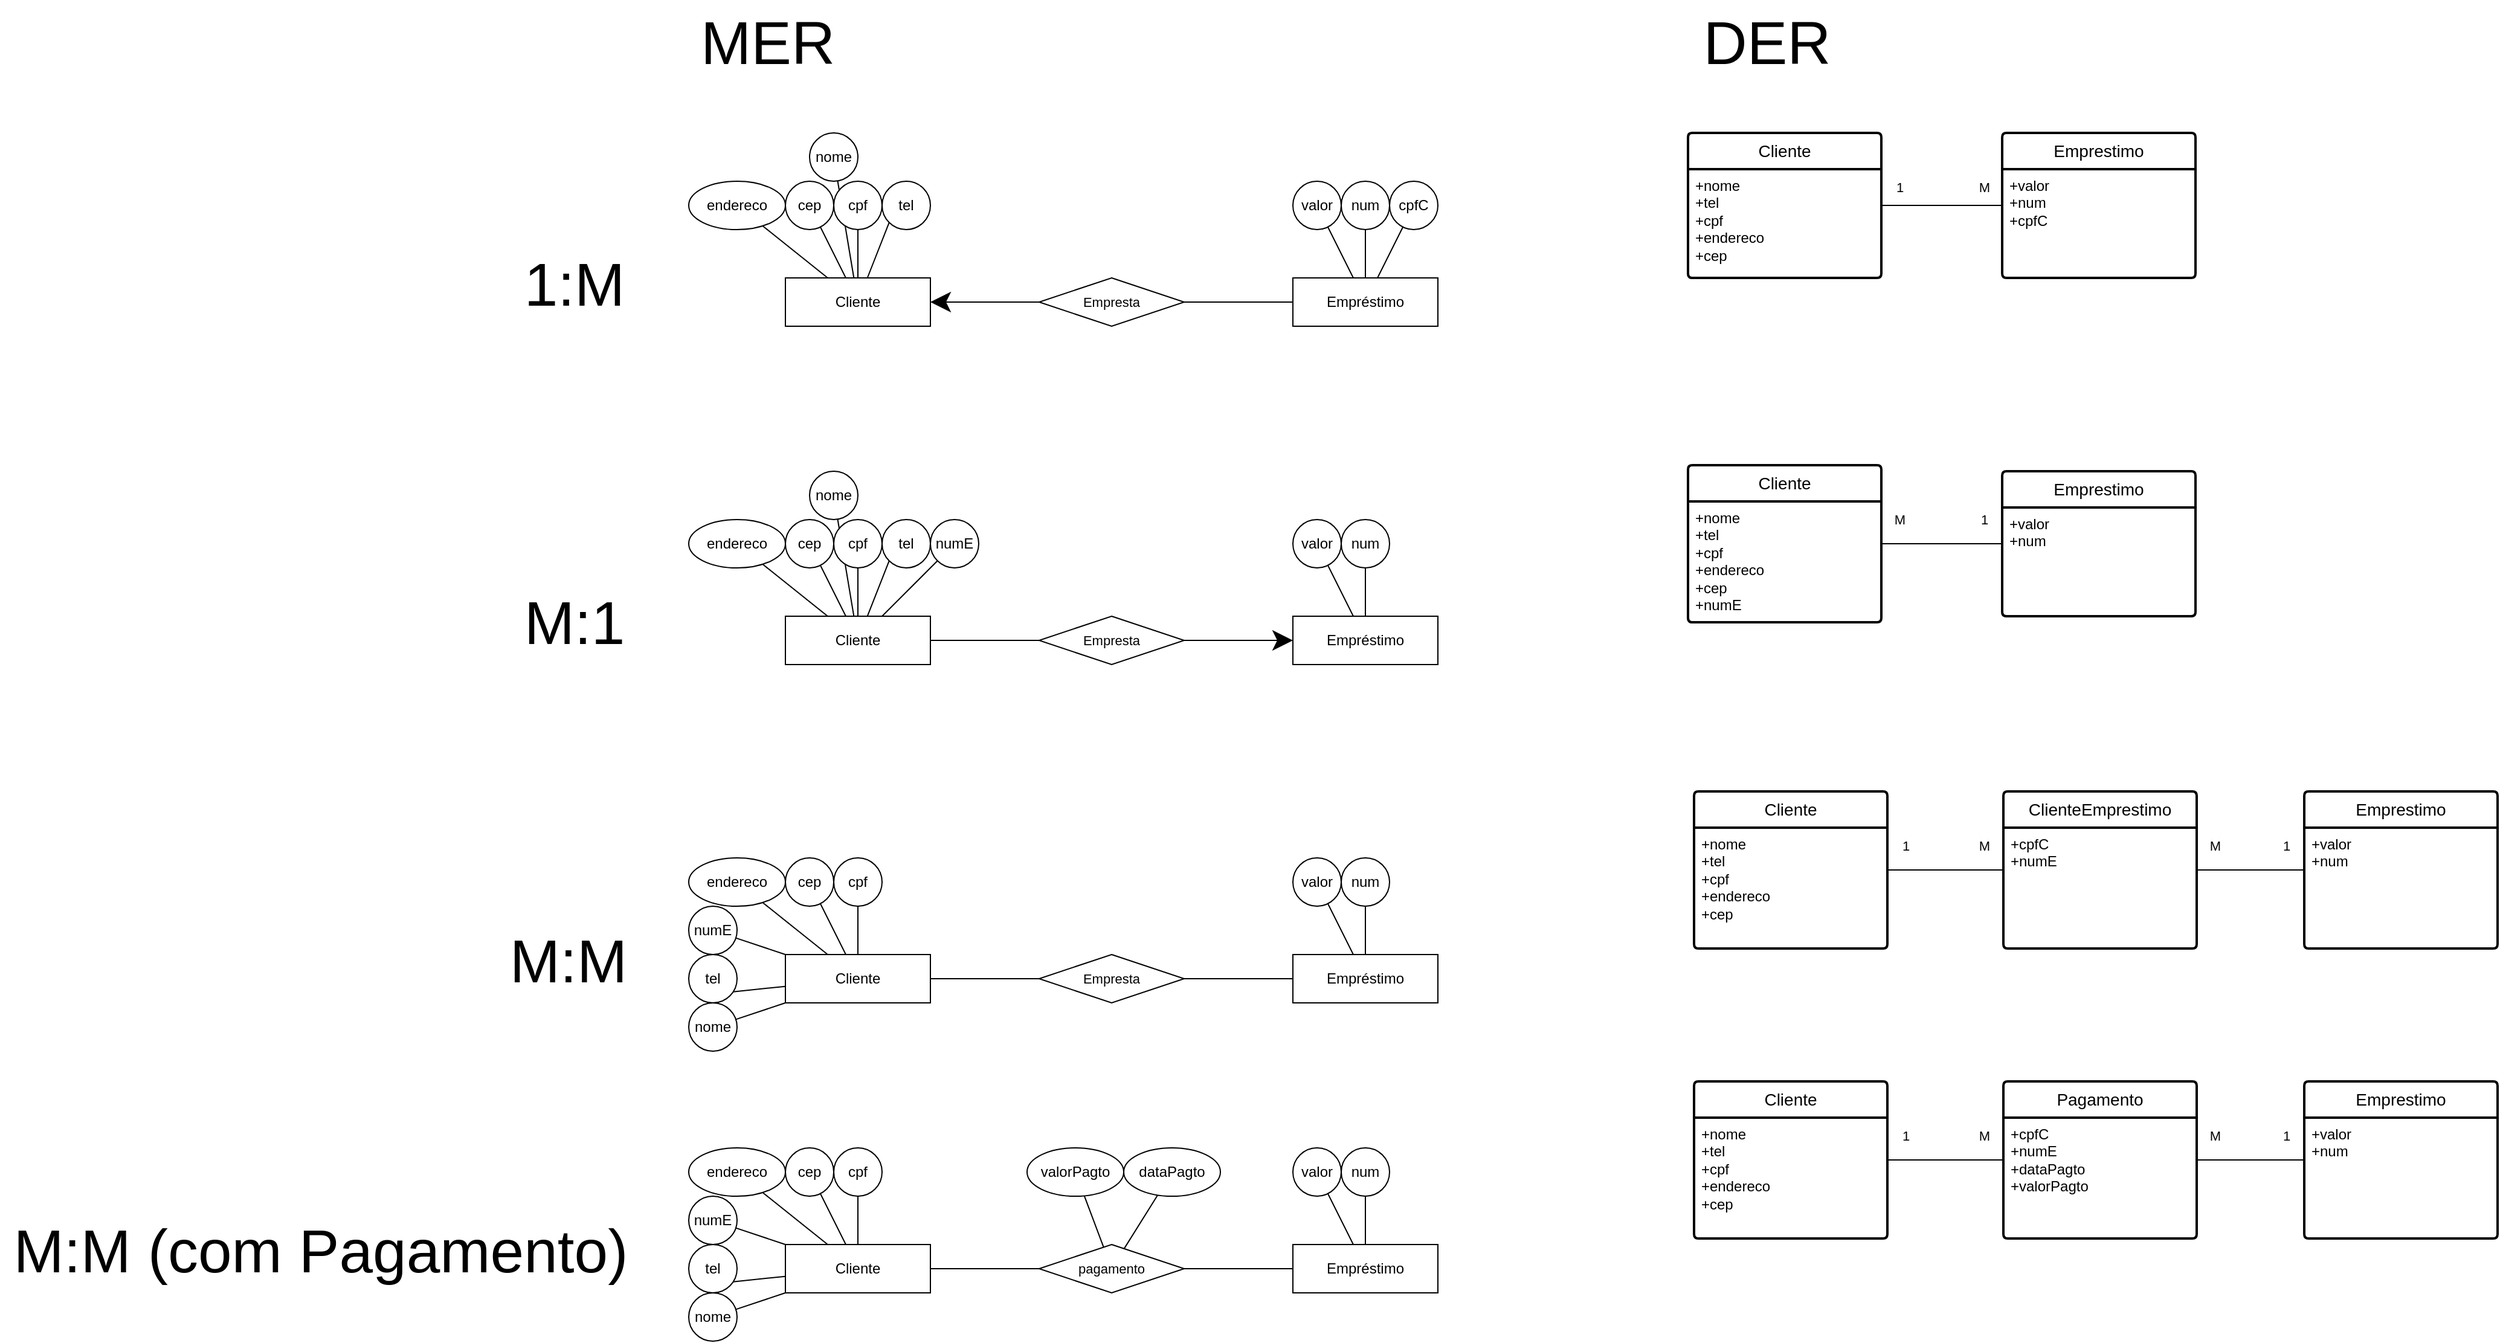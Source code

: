 <mxfile version="24.0.4" type="google">
  <diagram name="DER" id="-XUpA2PJZwvozh7EoZFz">
    <mxGraphModel grid="1" page="1" gridSize="10" guides="1" tooltips="1" connect="1" arrows="1" fold="1" pageScale="1" pageWidth="827" pageHeight="1169" math="0" shadow="0">
      <root>
        <mxCell id="0" />
        <mxCell id="1" parent="0" />
        <mxCell id="3Xi0KQGD-qwzK5olXsmv-6" style="edgeStyle=none;rounded=0;orthogonalLoop=1;jettySize=auto;html=1;strokeColor=default;align=center;verticalAlign=middle;fontFamily=Helvetica;fontSize=11;fontColor=default;labelBackgroundColor=default;endArrow=none;endFill=0;" edge="1" parent="1" source="3Xi0KQGD-qwzK5olXsmv-1" target="3Xi0KQGD-qwzK5olXsmv-4">
          <mxGeometry relative="1" as="geometry" />
        </mxCell>
        <mxCell id="3Xi0KQGD-qwzK5olXsmv-9" style="edgeStyle=none;rounded=0;orthogonalLoop=1;jettySize=auto;html=1;entryX=0;entryY=1;entryDx=0;entryDy=0;strokeColor=default;align=center;verticalAlign=middle;fontFamily=Helvetica;fontSize=11;fontColor=default;labelBackgroundColor=default;endArrow=none;endFill=0;" edge="1" parent="1" source="3Xi0KQGD-qwzK5olXsmv-1" target="3Xi0KQGD-qwzK5olXsmv-7">
          <mxGeometry relative="1" as="geometry" />
        </mxCell>
        <mxCell id="3Xi0KQGD-qwzK5olXsmv-10" style="edgeStyle=none;rounded=0;orthogonalLoop=1;jettySize=auto;html=1;strokeColor=default;align=center;verticalAlign=middle;fontFamily=Helvetica;fontSize=11;fontColor=default;labelBackgroundColor=default;endArrow=none;endFill=0;" edge="1" parent="1" source="3Xi0KQGD-qwzK5olXsmv-1" target="3Xi0KQGD-qwzK5olXsmv-8">
          <mxGeometry relative="1" as="geometry" />
        </mxCell>
        <mxCell id="3Xi0KQGD-qwzK5olXsmv-14" style="edgeStyle=none;rounded=0;orthogonalLoop=1;jettySize=auto;html=1;strokeColor=default;align=center;verticalAlign=middle;fontFamily=Helvetica;fontSize=11;fontColor=default;labelBackgroundColor=default;endArrow=none;endFill=0;startArrow=classic;startFill=1;strokeWidth=1;startSize=14;" edge="1" parent="1" source="3Xi0KQGD-qwzK5olXsmv-1" target="3Xi0KQGD-qwzK5olXsmv-13">
          <mxGeometry relative="1" as="geometry" />
        </mxCell>
        <mxCell id="3Xi0KQGD-qwzK5olXsmv-1" value="Cliente" style="rounded=0;whiteSpace=wrap;html=1;" vertex="1" parent="1">
          <mxGeometry x="80" y="120" width="120" height="40" as="geometry" />
        </mxCell>
        <mxCell id="3Xi0KQGD-qwzK5olXsmv-3" style="rounded=0;orthogonalLoop=1;jettySize=auto;html=1;endArrow=none;endFill=0;" edge="1" parent="1" source="3Xi0KQGD-qwzK5olXsmv-2" target="3Xi0KQGD-qwzK5olXsmv-1">
          <mxGeometry relative="1" as="geometry" />
        </mxCell>
        <mxCell id="3Xi0KQGD-qwzK5olXsmv-2" value="nome" style="ellipse;whiteSpace=wrap;html=1;" vertex="1" parent="1">
          <mxGeometry x="100" width="40" height="40" as="geometry" />
        </mxCell>
        <mxCell id="3Xi0KQGD-qwzK5olXsmv-4" value="cpf" style="ellipse;whiteSpace=wrap;html=1;" vertex="1" parent="1">
          <mxGeometry x="120" y="40" width="40" height="40" as="geometry" />
        </mxCell>
        <mxCell id="3Xi0KQGD-qwzK5olXsmv-7" value="tel" style="ellipse;whiteSpace=wrap;html=1;" vertex="1" parent="1">
          <mxGeometry x="160" y="40" width="40" height="40" as="geometry" />
        </mxCell>
        <mxCell id="3Xi0KQGD-qwzK5olXsmv-8" value="cep" style="ellipse;whiteSpace=wrap;html=1;" vertex="1" parent="1">
          <mxGeometry x="80" y="40" width="40" height="40" as="geometry" />
        </mxCell>
        <mxCell id="3Xi0KQGD-qwzK5olXsmv-12" style="edgeStyle=none;rounded=0;orthogonalLoop=1;jettySize=auto;html=1;strokeColor=default;align=center;verticalAlign=middle;fontFamily=Helvetica;fontSize=11;fontColor=default;labelBackgroundColor=default;endArrow=none;endFill=0;" edge="1" parent="1" source="3Xi0KQGD-qwzK5olXsmv-11" target="3Xi0KQGD-qwzK5olXsmv-1">
          <mxGeometry relative="1" as="geometry" />
        </mxCell>
        <mxCell id="3Xi0KQGD-qwzK5olXsmv-11" value="endereco" style="ellipse;whiteSpace=wrap;html=1;" vertex="1" parent="1">
          <mxGeometry y="40" width="80" height="40" as="geometry" />
        </mxCell>
        <mxCell id="3Xi0KQGD-qwzK5olXsmv-15" style="edgeStyle=none;rounded=0;orthogonalLoop=1;jettySize=auto;html=1;strokeColor=default;align=center;verticalAlign=middle;fontFamily=Helvetica;fontSize=11;fontColor=default;labelBackgroundColor=default;endArrow=none;endFill=0;" edge="1" parent="1" source="3Xi0KQGD-qwzK5olXsmv-13" target="3Xi0KQGD-qwzK5olXsmv-16">
          <mxGeometry relative="1" as="geometry">
            <mxPoint x="500" y="140" as="targetPoint" />
          </mxGeometry>
        </mxCell>
        <mxCell id="3Xi0KQGD-qwzK5olXsmv-13" value="Empresta" style="rhombus;whiteSpace=wrap;html=1;fontFamily=Helvetica;fontSize=11;fontColor=default;labelBackgroundColor=default;" vertex="1" parent="1">
          <mxGeometry x="290" y="120" width="120" height="40" as="geometry" />
        </mxCell>
        <mxCell id="3Xi0KQGD-qwzK5olXsmv-16" value="Emprésti&lt;span style=&quot;background-color: initial;&quot;&gt;mo&lt;/span&gt;" style="rounded=0;whiteSpace=wrap;html=1;" vertex="1" parent="1">
          <mxGeometry x="500" y="120" width="120" height="40" as="geometry" />
        </mxCell>
        <mxCell id="3Xi0KQGD-qwzK5olXsmv-22" style="edgeStyle=none;rounded=0;orthogonalLoop=1;jettySize=auto;html=1;strokeColor=default;align=center;verticalAlign=middle;fontFamily=Helvetica;fontSize=11;fontColor=default;labelBackgroundColor=default;endArrow=none;endFill=0;" edge="1" parent="1" source="3Xi0KQGD-qwzK5olXsmv-17" target="3Xi0KQGD-qwzK5olXsmv-16">
          <mxGeometry relative="1" as="geometry" />
        </mxCell>
        <mxCell id="3Xi0KQGD-qwzK5olXsmv-17" value="valor" style="ellipse;whiteSpace=wrap;html=1;" vertex="1" parent="1">
          <mxGeometry x="500" y="40" width="40" height="40" as="geometry" />
        </mxCell>
        <mxCell id="3Xi0KQGD-qwzK5olXsmv-21" style="edgeStyle=none;rounded=0;orthogonalLoop=1;jettySize=auto;html=1;strokeColor=default;align=center;verticalAlign=middle;fontFamily=Helvetica;fontSize=11;fontColor=default;labelBackgroundColor=default;endArrow=none;endFill=0;" edge="1" parent="1" source="3Xi0KQGD-qwzK5olXsmv-18" target="3Xi0KQGD-qwzK5olXsmv-16">
          <mxGeometry relative="1" as="geometry" />
        </mxCell>
        <mxCell id="3Xi0KQGD-qwzK5olXsmv-18" value="num" style="ellipse;whiteSpace=wrap;html=1;" vertex="1" parent="1">
          <mxGeometry x="540" y="40" width="40" height="40" as="geometry" />
        </mxCell>
        <mxCell id="3Xi0KQGD-qwzK5olXsmv-20" style="edgeStyle=none;rounded=0;orthogonalLoop=1;jettySize=auto;html=1;strokeColor=default;align=center;verticalAlign=middle;fontFamily=Helvetica;fontSize=11;fontColor=default;labelBackgroundColor=default;endArrow=none;endFill=0;" edge="1" parent="1" source="3Xi0KQGD-qwzK5olXsmv-19" target="3Xi0KQGD-qwzK5olXsmv-16">
          <mxGeometry relative="1" as="geometry" />
        </mxCell>
        <mxCell id="3Xi0KQGD-qwzK5olXsmv-19" value="cpfC" style="ellipse;whiteSpace=wrap;html=1;" vertex="1" parent="1">
          <mxGeometry x="580" y="40" width="40" height="40" as="geometry" />
        </mxCell>
        <mxCell id="3Xi0KQGD-qwzK5olXsmv-23" style="edgeStyle=none;rounded=0;orthogonalLoop=1;jettySize=auto;html=1;strokeColor=default;align=center;verticalAlign=middle;fontFamily=Helvetica;fontSize=11;fontColor=default;labelBackgroundColor=default;endArrow=none;endFill=0;" edge="1" parent="1" source="3Xi0KQGD-qwzK5olXsmv-27" target="3Xi0KQGD-qwzK5olXsmv-30">
          <mxGeometry relative="1" as="geometry" />
        </mxCell>
        <mxCell id="3Xi0KQGD-qwzK5olXsmv-24" style="edgeStyle=none;rounded=0;orthogonalLoop=1;jettySize=auto;html=1;entryX=0;entryY=1;entryDx=0;entryDy=0;strokeColor=default;align=center;verticalAlign=middle;fontFamily=Helvetica;fontSize=11;fontColor=default;labelBackgroundColor=default;endArrow=none;endFill=0;" edge="1" parent="1" source="3Xi0KQGD-qwzK5olXsmv-27" target="3Xi0KQGD-qwzK5olXsmv-31">
          <mxGeometry relative="1" as="geometry" />
        </mxCell>
        <mxCell id="3Xi0KQGD-qwzK5olXsmv-25" style="edgeStyle=none;rounded=0;orthogonalLoop=1;jettySize=auto;html=1;strokeColor=default;align=center;verticalAlign=middle;fontFamily=Helvetica;fontSize=11;fontColor=default;labelBackgroundColor=default;endArrow=none;endFill=0;" edge="1" parent="1" source="3Xi0KQGD-qwzK5olXsmv-27" target="3Xi0KQGD-qwzK5olXsmv-32">
          <mxGeometry relative="1" as="geometry" />
        </mxCell>
        <mxCell id="3Xi0KQGD-qwzK5olXsmv-26" style="edgeStyle=none;rounded=0;orthogonalLoop=1;jettySize=auto;html=1;strokeColor=default;align=center;verticalAlign=middle;fontFamily=Helvetica;fontSize=11;fontColor=default;labelBackgroundColor=default;endArrow=none;endFill=0;startArrow=none;startFill=0;strokeWidth=1;startSize=14;" edge="1" parent="1" source="3Xi0KQGD-qwzK5olXsmv-27" target="3Xi0KQGD-qwzK5olXsmv-36">
          <mxGeometry relative="1" as="geometry" />
        </mxCell>
        <mxCell id="3Xi0KQGD-qwzK5olXsmv-27" value="Cliente" style="rounded=0;whiteSpace=wrap;html=1;" vertex="1" parent="1">
          <mxGeometry x="80" y="400" width="120" height="40" as="geometry" />
        </mxCell>
        <mxCell id="3Xi0KQGD-qwzK5olXsmv-28" style="rounded=0;orthogonalLoop=1;jettySize=auto;html=1;endArrow=none;endFill=0;" edge="1" parent="1" source="3Xi0KQGD-qwzK5olXsmv-29" target="3Xi0KQGD-qwzK5olXsmv-27">
          <mxGeometry relative="1" as="geometry" />
        </mxCell>
        <mxCell id="3Xi0KQGD-qwzK5olXsmv-29" value="nome" style="ellipse;whiteSpace=wrap;html=1;" vertex="1" parent="1">
          <mxGeometry x="100" y="280" width="40" height="40" as="geometry" />
        </mxCell>
        <mxCell id="3Xi0KQGD-qwzK5olXsmv-30" value="cpf" style="ellipse;whiteSpace=wrap;html=1;" vertex="1" parent="1">
          <mxGeometry x="120" y="320" width="40" height="40" as="geometry" />
        </mxCell>
        <mxCell id="3Xi0KQGD-qwzK5olXsmv-31" value="tel" style="ellipse;whiteSpace=wrap;html=1;" vertex="1" parent="1">
          <mxGeometry x="160" y="320" width="40" height="40" as="geometry" />
        </mxCell>
        <mxCell id="3Xi0KQGD-qwzK5olXsmv-32" value="cep" style="ellipse;whiteSpace=wrap;html=1;" vertex="1" parent="1">
          <mxGeometry x="80" y="320" width="40" height="40" as="geometry" />
        </mxCell>
        <mxCell id="3Xi0KQGD-qwzK5olXsmv-33" style="edgeStyle=none;rounded=0;orthogonalLoop=1;jettySize=auto;html=1;strokeColor=default;align=center;verticalAlign=middle;fontFamily=Helvetica;fontSize=11;fontColor=default;labelBackgroundColor=default;endArrow=none;endFill=0;" edge="1" parent="1" source="3Xi0KQGD-qwzK5olXsmv-34" target="3Xi0KQGD-qwzK5olXsmv-27">
          <mxGeometry relative="1" as="geometry" />
        </mxCell>
        <mxCell id="3Xi0KQGD-qwzK5olXsmv-34" value="endereco" style="ellipse;whiteSpace=wrap;html=1;" vertex="1" parent="1">
          <mxGeometry y="320" width="80" height="40" as="geometry" />
        </mxCell>
        <mxCell id="3Xi0KQGD-qwzK5olXsmv-35" style="edgeStyle=none;rounded=0;orthogonalLoop=1;jettySize=auto;html=1;strokeColor=default;align=center;verticalAlign=middle;fontFamily=Helvetica;fontSize=11;fontColor=default;labelBackgroundColor=default;endArrow=classic;endFill=1;endSize=14;" edge="1" parent="1" source="3Xi0KQGD-qwzK5olXsmv-36" target="3Xi0KQGD-qwzK5olXsmv-37">
          <mxGeometry relative="1" as="geometry">
            <mxPoint x="500" y="420" as="targetPoint" />
          </mxGeometry>
        </mxCell>
        <mxCell id="3Xi0KQGD-qwzK5olXsmv-36" value="Empresta" style="rhombus;whiteSpace=wrap;html=1;fontFamily=Helvetica;fontSize=11;fontColor=default;labelBackgroundColor=default;" vertex="1" parent="1">
          <mxGeometry x="290" y="400" width="120" height="40" as="geometry" />
        </mxCell>
        <mxCell id="3Xi0KQGD-qwzK5olXsmv-37" value="Emprésti&lt;span style=&quot;background-color: initial;&quot;&gt;mo&lt;/span&gt;" style="rounded=0;whiteSpace=wrap;html=1;" vertex="1" parent="1">
          <mxGeometry x="500" y="400" width="120" height="40" as="geometry" />
        </mxCell>
        <mxCell id="3Xi0KQGD-qwzK5olXsmv-38" style="edgeStyle=none;rounded=0;orthogonalLoop=1;jettySize=auto;html=1;strokeColor=default;align=center;verticalAlign=middle;fontFamily=Helvetica;fontSize=11;fontColor=default;labelBackgroundColor=default;endArrow=none;endFill=0;" edge="1" parent="1" source="3Xi0KQGD-qwzK5olXsmv-39" target="3Xi0KQGD-qwzK5olXsmv-37">
          <mxGeometry relative="1" as="geometry" />
        </mxCell>
        <mxCell id="3Xi0KQGD-qwzK5olXsmv-39" value="valor" style="ellipse;whiteSpace=wrap;html=1;" vertex="1" parent="1">
          <mxGeometry x="500" y="320" width="40" height="40" as="geometry" />
        </mxCell>
        <mxCell id="3Xi0KQGD-qwzK5olXsmv-40" style="edgeStyle=none;rounded=0;orthogonalLoop=1;jettySize=auto;html=1;strokeColor=default;align=center;verticalAlign=middle;fontFamily=Helvetica;fontSize=11;fontColor=default;labelBackgroundColor=default;endArrow=none;endFill=0;" edge="1" parent="1" source="3Xi0KQGD-qwzK5olXsmv-41" target="3Xi0KQGD-qwzK5olXsmv-37">
          <mxGeometry relative="1" as="geometry" />
        </mxCell>
        <mxCell id="3Xi0KQGD-qwzK5olXsmv-41" value="num" style="ellipse;whiteSpace=wrap;html=1;" vertex="1" parent="1">
          <mxGeometry x="540" y="320" width="40" height="40" as="geometry" />
        </mxCell>
        <mxCell id="3Xi0KQGD-qwzK5olXsmv-45" style="edgeStyle=none;rounded=0;orthogonalLoop=1;jettySize=auto;html=1;strokeColor=default;align=center;verticalAlign=middle;fontFamily=Helvetica;fontSize=11;fontColor=default;labelBackgroundColor=default;endArrow=none;endFill=0;" edge="1" parent="1" source="3Xi0KQGD-qwzK5olXsmv-44" target="3Xi0KQGD-qwzK5olXsmv-27">
          <mxGeometry relative="1" as="geometry" />
        </mxCell>
        <mxCell id="3Xi0KQGD-qwzK5olXsmv-44" value="numE" style="ellipse;whiteSpace=wrap;html=1;" vertex="1" parent="1">
          <mxGeometry x="200" y="320" width="40" height="40" as="geometry" />
        </mxCell>
        <mxCell id="3Xi0KQGD-qwzK5olXsmv-59" style="edgeStyle=none;rounded=0;orthogonalLoop=1;jettySize=auto;html=1;strokeColor=default;align=center;verticalAlign=middle;fontFamily=Helvetica;fontSize=11;fontColor=default;labelBackgroundColor=default;endArrow=none;endFill=0;" edge="1" parent="1" source="3Xi0KQGD-qwzK5olXsmv-51" target="3Xi0KQGD-qwzK5olXsmv-55">
          <mxGeometry relative="1" as="geometry" />
        </mxCell>
        <mxCell id="3Xi0KQGD-qwzK5olXsmv-51" value="Cliente" style="swimlane;childLayout=stackLayout;horizontal=1;startSize=30;horizontalStack=0;rounded=1;fontSize=14;fontStyle=0;strokeWidth=2;resizeParent=0;resizeLast=1;shadow=0;dashed=0;align=center;arcSize=4;whiteSpace=wrap;html=1;fontFamily=Helvetica;fontColor=default;labelBackgroundColor=default;" vertex="1" parent="1">
          <mxGeometry x="827" width="160" height="120" as="geometry" />
        </mxCell>
        <mxCell id="3Xi0KQGD-qwzK5olXsmv-52" value="+nome&lt;div&gt;+tel&lt;/div&gt;&lt;div&gt;+cpf&lt;/div&gt;&lt;div&gt;+endereco&lt;/div&gt;&lt;div&gt;+cep&lt;/div&gt;" style="align=left;strokeColor=none;fillColor=none;spacingLeft=4;fontSize=12;verticalAlign=top;resizable=0;rotatable=0;part=1;html=1;fontFamily=Helvetica;fontColor=default;labelBackgroundColor=default;" vertex="1" parent="3Xi0KQGD-qwzK5olXsmv-51">
          <mxGeometry y="30" width="160" height="90" as="geometry" />
        </mxCell>
        <mxCell id="3Xi0KQGD-qwzK5olXsmv-55" value="Emprestimo" style="swimlane;childLayout=stackLayout;horizontal=1;startSize=30;horizontalStack=0;rounded=1;fontSize=14;fontStyle=0;strokeWidth=2;resizeParent=0;resizeLast=1;shadow=0;dashed=0;align=center;arcSize=4;whiteSpace=wrap;html=1;fontFamily=Helvetica;fontColor=default;labelBackgroundColor=default;" vertex="1" parent="1">
          <mxGeometry x="1087" width="160" height="120" as="geometry" />
        </mxCell>
        <mxCell id="3Xi0KQGD-qwzK5olXsmv-56" value="+valor&lt;div&gt;+num&lt;/div&gt;&lt;div&gt;+cpfC&lt;/div&gt;" style="align=left;strokeColor=none;fillColor=none;spacingLeft=4;fontSize=12;verticalAlign=top;resizable=0;rotatable=0;part=1;html=1;fontFamily=Helvetica;fontColor=default;labelBackgroundColor=default;" vertex="1" parent="3Xi0KQGD-qwzK5olXsmv-55">
          <mxGeometry y="30" width="160" height="90" as="geometry" />
        </mxCell>
        <mxCell id="3Xi0KQGD-qwzK5olXsmv-60" value="1" style="text;html=1;align=center;verticalAlign=middle;resizable=0;points=[];autosize=1;strokeColor=none;fillColor=none;fontFamily=Helvetica;fontSize=11;fontColor=default;labelBackgroundColor=default;" vertex="1" parent="1">
          <mxGeometry x="987" y="30" width="30" height="30" as="geometry" />
        </mxCell>
        <mxCell id="3Xi0KQGD-qwzK5olXsmv-61" value="M" style="text;html=1;align=center;verticalAlign=middle;resizable=0;points=[];autosize=1;strokeColor=none;fillColor=none;fontFamily=Helvetica;fontSize=11;fontColor=default;labelBackgroundColor=default;" vertex="1" parent="1">
          <mxGeometry x="1057" y="30" width="30" height="30" as="geometry" />
        </mxCell>
        <mxCell id="3Xi0KQGD-qwzK5olXsmv-62" style="edgeStyle=none;rounded=0;orthogonalLoop=1;jettySize=auto;html=1;strokeColor=default;align=center;verticalAlign=middle;fontFamily=Helvetica;fontSize=11;fontColor=default;labelBackgroundColor=default;endArrow=none;endFill=0;" edge="1" parent="1" source="3Xi0KQGD-qwzK5olXsmv-63" target="3Xi0KQGD-qwzK5olXsmv-65">
          <mxGeometry relative="1" as="geometry" />
        </mxCell>
        <mxCell id="3Xi0KQGD-qwzK5olXsmv-63" value="Cliente" style="swimlane;childLayout=stackLayout;horizontal=1;startSize=30;horizontalStack=0;rounded=1;fontSize=14;fontStyle=0;strokeWidth=2;resizeParent=0;resizeLast=1;shadow=0;dashed=0;align=center;arcSize=4;whiteSpace=wrap;html=1;fontFamily=Helvetica;fontColor=default;labelBackgroundColor=default;" vertex="1" parent="1">
          <mxGeometry x="827" y="275" width="160" height="130" as="geometry" />
        </mxCell>
        <mxCell id="3Xi0KQGD-qwzK5olXsmv-64" value="+nome&lt;div&gt;+tel&lt;/div&gt;&lt;div&gt;+cpf&lt;/div&gt;&lt;div&gt;+endereco&lt;/div&gt;&lt;div&gt;+cep&lt;/div&gt;&lt;div&gt;+numE&lt;/div&gt;" style="align=left;strokeColor=none;fillColor=none;spacingLeft=4;fontSize=12;verticalAlign=top;resizable=0;rotatable=0;part=1;html=1;fontFamily=Helvetica;fontColor=default;labelBackgroundColor=default;" vertex="1" parent="3Xi0KQGD-qwzK5olXsmv-63">
          <mxGeometry y="30" width="160" height="100" as="geometry" />
        </mxCell>
        <mxCell id="3Xi0KQGD-qwzK5olXsmv-65" value="Emprestimo" style="swimlane;childLayout=stackLayout;horizontal=1;startSize=30;horizontalStack=0;rounded=1;fontSize=14;fontStyle=0;strokeWidth=2;resizeParent=0;resizeLast=1;shadow=0;dashed=0;align=center;arcSize=4;whiteSpace=wrap;html=1;fontFamily=Helvetica;fontColor=default;labelBackgroundColor=default;" vertex="1" parent="1">
          <mxGeometry x="1087" y="280" width="160" height="120" as="geometry" />
        </mxCell>
        <mxCell id="3Xi0KQGD-qwzK5olXsmv-66" value="+valor&lt;div&gt;+num&lt;/div&gt;" style="align=left;strokeColor=none;fillColor=none;spacingLeft=4;fontSize=12;verticalAlign=top;resizable=0;rotatable=0;part=1;html=1;fontFamily=Helvetica;fontColor=default;labelBackgroundColor=default;" vertex="1" parent="3Xi0KQGD-qwzK5olXsmv-65">
          <mxGeometry y="30" width="160" height="90" as="geometry" />
        </mxCell>
        <mxCell id="3Xi0KQGD-qwzK5olXsmv-67" value="1" style="text;html=1;align=center;verticalAlign=middle;resizable=0;points=[];autosize=1;strokeColor=none;fillColor=none;fontFamily=Helvetica;fontSize=11;fontColor=default;labelBackgroundColor=default;" vertex="1" parent="1">
          <mxGeometry x="1057" y="305" width="30" height="30" as="geometry" />
        </mxCell>
        <mxCell id="3Xi0KQGD-qwzK5olXsmv-68" value="M" style="text;html=1;align=center;verticalAlign=middle;resizable=0;points=[];autosize=1;strokeColor=none;fillColor=none;fontFamily=Helvetica;fontSize=11;fontColor=default;labelBackgroundColor=default;" vertex="1" parent="1">
          <mxGeometry x="987" y="305" width="30" height="30" as="geometry" />
        </mxCell>
        <mxCell id="3Xi0KQGD-qwzK5olXsmv-70" style="edgeStyle=none;rounded=0;orthogonalLoop=1;jettySize=auto;html=1;strokeColor=default;align=center;verticalAlign=middle;fontFamily=Helvetica;fontSize=11;fontColor=default;labelBackgroundColor=default;endArrow=none;endFill=0;" edge="1" parent="1" source="3Xi0KQGD-qwzK5olXsmv-74" target="3Xi0KQGD-qwzK5olXsmv-77">
          <mxGeometry relative="1" as="geometry" />
        </mxCell>
        <mxCell id="3Xi0KQGD-qwzK5olXsmv-71" style="edgeStyle=none;rounded=0;orthogonalLoop=1;jettySize=auto;html=1;entryX=0;entryY=1;entryDx=0;entryDy=0;strokeColor=default;align=center;verticalAlign=middle;fontFamily=Helvetica;fontSize=11;fontColor=default;labelBackgroundColor=default;endArrow=none;endFill=0;" edge="1" parent="1" source="3Xi0KQGD-qwzK5olXsmv-74" target="3Xi0KQGD-qwzK5olXsmv-78">
          <mxGeometry relative="1" as="geometry" />
        </mxCell>
        <mxCell id="3Xi0KQGD-qwzK5olXsmv-72" style="edgeStyle=none;rounded=0;orthogonalLoop=1;jettySize=auto;html=1;strokeColor=default;align=center;verticalAlign=middle;fontFamily=Helvetica;fontSize=11;fontColor=default;labelBackgroundColor=default;endArrow=none;endFill=0;" edge="1" parent="1" source="3Xi0KQGD-qwzK5olXsmv-74" target="3Xi0KQGD-qwzK5olXsmv-79">
          <mxGeometry relative="1" as="geometry" />
        </mxCell>
        <mxCell id="3Xi0KQGD-qwzK5olXsmv-73" style="edgeStyle=none;rounded=0;orthogonalLoop=1;jettySize=auto;html=1;strokeColor=default;align=center;verticalAlign=middle;fontFamily=Helvetica;fontSize=11;fontColor=default;labelBackgroundColor=default;endArrow=none;endFill=0;startArrow=none;startFill=0;strokeWidth=1;startSize=14;" edge="1" parent="1" source="3Xi0KQGD-qwzK5olXsmv-74" target="3Xi0KQGD-qwzK5olXsmv-83">
          <mxGeometry relative="1" as="geometry" />
        </mxCell>
        <mxCell id="3Xi0KQGD-qwzK5olXsmv-74" value="Cliente" style="rounded=0;whiteSpace=wrap;html=1;" vertex="1" parent="1">
          <mxGeometry x="80" y="680" width="120" height="40" as="geometry" />
        </mxCell>
        <mxCell id="3Xi0KQGD-qwzK5olXsmv-75" style="rounded=0;orthogonalLoop=1;jettySize=auto;html=1;endArrow=none;endFill=0;" edge="1" parent="1" source="3Xi0KQGD-qwzK5olXsmv-76" target="3Xi0KQGD-qwzK5olXsmv-74">
          <mxGeometry relative="1" as="geometry" />
        </mxCell>
        <mxCell id="3Xi0KQGD-qwzK5olXsmv-76" value="nome" style="ellipse;whiteSpace=wrap;html=1;" vertex="1" parent="1">
          <mxGeometry y="720" width="40" height="40" as="geometry" />
        </mxCell>
        <mxCell id="3Xi0KQGD-qwzK5olXsmv-77" value="cpf" style="ellipse;whiteSpace=wrap;html=1;" vertex="1" parent="1">
          <mxGeometry x="120" y="600" width="40" height="40" as="geometry" />
        </mxCell>
        <mxCell id="3Xi0KQGD-qwzK5olXsmv-78" value="tel" style="ellipse;whiteSpace=wrap;html=1;" vertex="1" parent="1">
          <mxGeometry y="680" width="40" height="40" as="geometry" />
        </mxCell>
        <mxCell id="3Xi0KQGD-qwzK5olXsmv-79" value="cep" style="ellipse;whiteSpace=wrap;html=1;" vertex="1" parent="1">
          <mxGeometry x="80" y="600" width="40" height="40" as="geometry" />
        </mxCell>
        <mxCell id="3Xi0KQGD-qwzK5olXsmv-80" style="edgeStyle=none;rounded=0;orthogonalLoop=1;jettySize=auto;html=1;strokeColor=default;align=center;verticalAlign=middle;fontFamily=Helvetica;fontSize=11;fontColor=default;labelBackgroundColor=default;endArrow=none;endFill=0;" edge="1" parent="1" source="3Xi0KQGD-qwzK5olXsmv-81" target="3Xi0KQGD-qwzK5olXsmv-74">
          <mxGeometry relative="1" as="geometry" />
        </mxCell>
        <mxCell id="3Xi0KQGD-qwzK5olXsmv-81" value="endereco" style="ellipse;whiteSpace=wrap;html=1;" vertex="1" parent="1">
          <mxGeometry y="600" width="80" height="40" as="geometry" />
        </mxCell>
        <mxCell id="3Xi0KQGD-qwzK5olXsmv-82" style="edgeStyle=none;rounded=0;orthogonalLoop=1;jettySize=auto;html=1;strokeColor=default;align=center;verticalAlign=middle;fontFamily=Helvetica;fontSize=11;fontColor=default;labelBackgroundColor=default;endArrow=none;endFill=0;endSize=14;" edge="1" parent="1" source="3Xi0KQGD-qwzK5olXsmv-83" target="3Xi0KQGD-qwzK5olXsmv-84">
          <mxGeometry relative="1" as="geometry">
            <mxPoint x="500" y="700" as="targetPoint" />
          </mxGeometry>
        </mxCell>
        <mxCell id="3Xi0KQGD-qwzK5olXsmv-83" value="Empresta" style="rhombus;whiteSpace=wrap;html=1;fontFamily=Helvetica;fontSize=11;fontColor=default;labelBackgroundColor=default;" vertex="1" parent="1">
          <mxGeometry x="290" y="680" width="120" height="40" as="geometry" />
        </mxCell>
        <mxCell id="3Xi0KQGD-qwzK5olXsmv-84" value="Emprésti&lt;span style=&quot;background-color: initial;&quot;&gt;mo&lt;/span&gt;" style="rounded=0;whiteSpace=wrap;html=1;" vertex="1" parent="1">
          <mxGeometry x="500" y="680" width="120" height="40" as="geometry" />
        </mxCell>
        <mxCell id="3Xi0KQGD-qwzK5olXsmv-85" style="edgeStyle=none;rounded=0;orthogonalLoop=1;jettySize=auto;html=1;strokeColor=default;align=center;verticalAlign=middle;fontFamily=Helvetica;fontSize=11;fontColor=default;labelBackgroundColor=default;endArrow=none;endFill=0;" edge="1" parent="1" source="3Xi0KQGD-qwzK5olXsmv-86" target="3Xi0KQGD-qwzK5olXsmv-84">
          <mxGeometry relative="1" as="geometry" />
        </mxCell>
        <mxCell id="3Xi0KQGD-qwzK5olXsmv-86" value="valor" style="ellipse;whiteSpace=wrap;html=1;" vertex="1" parent="1">
          <mxGeometry x="500" y="600" width="40" height="40" as="geometry" />
        </mxCell>
        <mxCell id="3Xi0KQGD-qwzK5olXsmv-87" style="edgeStyle=none;rounded=0;orthogonalLoop=1;jettySize=auto;html=1;strokeColor=default;align=center;verticalAlign=middle;fontFamily=Helvetica;fontSize=11;fontColor=default;labelBackgroundColor=default;endArrow=none;endFill=0;" edge="1" parent="1" source="3Xi0KQGD-qwzK5olXsmv-88" target="3Xi0KQGD-qwzK5olXsmv-84">
          <mxGeometry relative="1" as="geometry" />
        </mxCell>
        <mxCell id="3Xi0KQGD-qwzK5olXsmv-88" value="num" style="ellipse;whiteSpace=wrap;html=1;" vertex="1" parent="1">
          <mxGeometry x="540" y="600" width="40" height="40" as="geometry" />
        </mxCell>
        <mxCell id="3Xi0KQGD-qwzK5olXsmv-89" style="edgeStyle=none;rounded=0;orthogonalLoop=1;jettySize=auto;html=1;strokeColor=default;align=center;verticalAlign=middle;fontFamily=Helvetica;fontSize=11;fontColor=default;labelBackgroundColor=default;endArrow=none;endFill=0;" edge="1" parent="1" source="3Xi0KQGD-qwzK5olXsmv-90" target="3Xi0KQGD-qwzK5olXsmv-74">
          <mxGeometry relative="1" as="geometry" />
        </mxCell>
        <mxCell id="3Xi0KQGD-qwzK5olXsmv-90" value="numE" style="ellipse;whiteSpace=wrap;html=1;" vertex="1" parent="1">
          <mxGeometry y="640" width="40" height="40" as="geometry" />
        </mxCell>
        <mxCell id="3Xi0KQGD-qwzK5olXsmv-92" value="Cliente" style="swimlane;childLayout=stackLayout;horizontal=1;startSize=30;horizontalStack=0;rounded=1;fontSize=14;fontStyle=0;strokeWidth=2;resizeParent=0;resizeLast=1;shadow=0;dashed=0;align=center;arcSize=4;whiteSpace=wrap;html=1;fontFamily=Helvetica;fontColor=default;labelBackgroundColor=default;" vertex="1" parent="1">
          <mxGeometry x="832" y="545" width="160" height="130" as="geometry" />
        </mxCell>
        <mxCell id="3Xi0KQGD-qwzK5olXsmv-93" value="+nome&lt;div&gt;+tel&lt;/div&gt;&lt;div&gt;+cpf&lt;/div&gt;&lt;div&gt;+endereco&lt;/div&gt;&lt;div&gt;+cep&lt;br&gt;&lt;/div&gt;" style="align=left;strokeColor=none;fillColor=none;spacingLeft=4;fontSize=12;verticalAlign=top;resizable=0;rotatable=0;part=1;html=1;fontFamily=Helvetica;fontColor=default;labelBackgroundColor=default;" vertex="1" parent="3Xi0KQGD-qwzK5olXsmv-92">
          <mxGeometry y="30" width="160" height="100" as="geometry" />
        </mxCell>
        <mxCell id="3Xi0KQGD-qwzK5olXsmv-94" value="Emprestimo" style="swimlane;childLayout=stackLayout;horizontal=1;startSize=30;horizontalStack=0;rounded=1;fontSize=14;fontStyle=0;strokeWidth=2;resizeParent=0;resizeLast=1;shadow=0;dashed=0;align=center;arcSize=4;whiteSpace=wrap;html=1;fontFamily=Helvetica;fontColor=default;labelBackgroundColor=default;" vertex="1" parent="1">
          <mxGeometry x="1337" y="545" width="160" height="130" as="geometry" />
        </mxCell>
        <mxCell id="3Xi0KQGD-qwzK5olXsmv-95" value="+valor&lt;div&gt;+num&lt;/div&gt;" style="align=left;strokeColor=none;fillColor=none;spacingLeft=4;fontSize=12;verticalAlign=top;resizable=0;rotatable=0;part=1;html=1;fontFamily=Helvetica;fontColor=default;labelBackgroundColor=default;" vertex="1" parent="3Xi0KQGD-qwzK5olXsmv-94">
          <mxGeometry y="30" width="160" height="100" as="geometry" />
        </mxCell>
        <mxCell id="3Xi0KQGD-qwzK5olXsmv-96" value="1" style="text;html=1;align=center;verticalAlign=middle;resizable=0;points=[];autosize=1;strokeColor=none;fillColor=none;fontFamily=Helvetica;fontSize=11;fontColor=default;labelBackgroundColor=default;" vertex="1" parent="1">
          <mxGeometry x="992" y="575" width="30" height="30" as="geometry" />
        </mxCell>
        <mxCell id="3Xi0KQGD-qwzK5olXsmv-97" value="M" style="text;html=1;align=center;verticalAlign=middle;resizable=0;points=[];autosize=1;strokeColor=none;fillColor=none;fontFamily=Helvetica;fontSize=11;fontColor=default;labelBackgroundColor=default;" vertex="1" parent="1">
          <mxGeometry x="1057" y="575" width="30" height="30" as="geometry" />
        </mxCell>
        <mxCell id="3Xi0KQGD-qwzK5olXsmv-105" style="edgeStyle=none;rounded=0;orthogonalLoop=1;jettySize=auto;html=1;strokeColor=default;align=center;verticalAlign=middle;fontFamily=Helvetica;fontSize=11;fontColor=default;labelBackgroundColor=default;endArrow=none;endFill=0;" edge="1" parent="1" source="3Xi0KQGD-qwzK5olXsmv-100" target="3Xi0KQGD-qwzK5olXsmv-92">
          <mxGeometry relative="1" as="geometry" />
        </mxCell>
        <mxCell id="3Xi0KQGD-qwzK5olXsmv-106" style="edgeStyle=none;rounded=0;orthogonalLoop=1;jettySize=auto;html=1;strokeColor=default;align=center;verticalAlign=middle;fontFamily=Helvetica;fontSize=11;fontColor=default;labelBackgroundColor=default;endArrow=none;endFill=0;" edge="1" parent="1" source="3Xi0KQGD-qwzK5olXsmv-100" target="3Xi0KQGD-qwzK5olXsmv-94">
          <mxGeometry relative="1" as="geometry" />
        </mxCell>
        <mxCell id="3Xi0KQGD-qwzK5olXsmv-100" value="ClienteEmprestimo" style="swimlane;childLayout=stackLayout;horizontal=1;startSize=30;horizontalStack=0;rounded=1;fontSize=14;fontStyle=0;strokeWidth=2;resizeParent=0;resizeLast=1;shadow=0;dashed=0;align=center;arcSize=4;whiteSpace=wrap;html=1;fontFamily=Helvetica;fontColor=default;labelBackgroundColor=default;" vertex="1" parent="1">
          <mxGeometry x="1088" y="545" width="160" height="130" as="geometry" />
        </mxCell>
        <mxCell id="3Xi0KQGD-qwzK5olXsmv-101" value="+cpfC&lt;div&gt;+numE&lt;/div&gt;" style="align=left;strokeColor=none;fillColor=none;spacingLeft=4;fontSize=12;verticalAlign=top;resizable=0;rotatable=0;part=1;html=1;fontFamily=Helvetica;fontColor=default;labelBackgroundColor=default;" vertex="1" parent="3Xi0KQGD-qwzK5olXsmv-100">
          <mxGeometry y="30" width="160" height="100" as="geometry" />
        </mxCell>
        <mxCell id="3Xi0KQGD-qwzK5olXsmv-107" value="1" style="text;html=1;align=center;verticalAlign=middle;resizable=0;points=[];autosize=1;strokeColor=none;fillColor=none;fontFamily=Helvetica;fontSize=11;fontColor=default;labelBackgroundColor=default;" vertex="1" parent="1">
          <mxGeometry x="1307" y="575" width="30" height="30" as="geometry" />
        </mxCell>
        <mxCell id="3Xi0KQGD-qwzK5olXsmv-108" value="M" style="text;html=1;align=center;verticalAlign=middle;resizable=0;points=[];autosize=1;strokeColor=none;fillColor=none;fontFamily=Helvetica;fontSize=11;fontColor=default;labelBackgroundColor=default;" vertex="1" parent="1">
          <mxGeometry x="1248" y="575" width="30" height="30" as="geometry" />
        </mxCell>
        <mxCell id="3Xi0KQGD-qwzK5olXsmv-109" style="edgeStyle=none;rounded=0;orthogonalLoop=1;jettySize=auto;html=1;strokeColor=default;align=center;verticalAlign=middle;fontFamily=Helvetica;fontSize=11;fontColor=default;labelBackgroundColor=default;endArrow=none;endFill=0;" edge="1" parent="1" source="3Xi0KQGD-qwzK5olXsmv-113" target="3Xi0KQGD-qwzK5olXsmv-116">
          <mxGeometry relative="1" as="geometry" />
        </mxCell>
        <mxCell id="3Xi0KQGD-qwzK5olXsmv-110" style="edgeStyle=none;rounded=0;orthogonalLoop=1;jettySize=auto;html=1;entryX=0;entryY=1;entryDx=0;entryDy=0;strokeColor=default;align=center;verticalAlign=middle;fontFamily=Helvetica;fontSize=11;fontColor=default;labelBackgroundColor=default;endArrow=none;endFill=0;" edge="1" parent="1" source="3Xi0KQGD-qwzK5olXsmv-113" target="3Xi0KQGD-qwzK5olXsmv-117">
          <mxGeometry relative="1" as="geometry" />
        </mxCell>
        <mxCell id="3Xi0KQGD-qwzK5olXsmv-111" style="edgeStyle=none;rounded=0;orthogonalLoop=1;jettySize=auto;html=1;strokeColor=default;align=center;verticalAlign=middle;fontFamily=Helvetica;fontSize=11;fontColor=default;labelBackgroundColor=default;endArrow=none;endFill=0;" edge="1" parent="1" source="3Xi0KQGD-qwzK5olXsmv-113" target="3Xi0KQGD-qwzK5olXsmv-118">
          <mxGeometry relative="1" as="geometry" />
        </mxCell>
        <mxCell id="3Xi0KQGD-qwzK5olXsmv-112" style="edgeStyle=none;rounded=0;orthogonalLoop=1;jettySize=auto;html=1;strokeColor=default;align=center;verticalAlign=middle;fontFamily=Helvetica;fontSize=11;fontColor=default;labelBackgroundColor=default;endArrow=none;endFill=0;startArrow=none;startFill=0;strokeWidth=1;startSize=14;" edge="1" parent="1" source="3Xi0KQGD-qwzK5olXsmv-113" target="3Xi0KQGD-qwzK5olXsmv-122">
          <mxGeometry relative="1" as="geometry" />
        </mxCell>
        <mxCell id="3Xi0KQGD-qwzK5olXsmv-113" value="Cliente" style="rounded=0;whiteSpace=wrap;html=1;" vertex="1" parent="1">
          <mxGeometry x="80" y="920" width="120" height="40" as="geometry" />
        </mxCell>
        <mxCell id="3Xi0KQGD-qwzK5olXsmv-114" style="rounded=0;orthogonalLoop=1;jettySize=auto;html=1;endArrow=none;endFill=0;" edge="1" parent="1" source="3Xi0KQGD-qwzK5olXsmv-115" target="3Xi0KQGD-qwzK5olXsmv-113">
          <mxGeometry relative="1" as="geometry" />
        </mxCell>
        <mxCell id="3Xi0KQGD-qwzK5olXsmv-115" value="nome" style="ellipse;whiteSpace=wrap;html=1;" vertex="1" parent="1">
          <mxGeometry y="960" width="40" height="40" as="geometry" />
        </mxCell>
        <mxCell id="3Xi0KQGD-qwzK5olXsmv-116" value="cpf" style="ellipse;whiteSpace=wrap;html=1;" vertex="1" parent="1">
          <mxGeometry x="120" y="840" width="40" height="40" as="geometry" />
        </mxCell>
        <mxCell id="3Xi0KQGD-qwzK5olXsmv-117" value="tel" style="ellipse;whiteSpace=wrap;html=1;" vertex="1" parent="1">
          <mxGeometry y="920" width="40" height="40" as="geometry" />
        </mxCell>
        <mxCell id="3Xi0KQGD-qwzK5olXsmv-118" value="cep" style="ellipse;whiteSpace=wrap;html=1;" vertex="1" parent="1">
          <mxGeometry x="80" y="840" width="40" height="40" as="geometry" />
        </mxCell>
        <mxCell id="3Xi0KQGD-qwzK5olXsmv-119" style="edgeStyle=none;rounded=0;orthogonalLoop=1;jettySize=auto;html=1;strokeColor=default;align=center;verticalAlign=middle;fontFamily=Helvetica;fontSize=11;fontColor=default;labelBackgroundColor=default;endArrow=none;endFill=0;" edge="1" parent="1" source="3Xi0KQGD-qwzK5olXsmv-120" target="3Xi0KQGD-qwzK5olXsmv-113">
          <mxGeometry relative="1" as="geometry" />
        </mxCell>
        <mxCell id="3Xi0KQGD-qwzK5olXsmv-120" value="endereco" style="ellipse;whiteSpace=wrap;html=1;" vertex="1" parent="1">
          <mxGeometry y="840" width="80" height="40" as="geometry" />
        </mxCell>
        <mxCell id="3Xi0KQGD-qwzK5olXsmv-121" style="edgeStyle=none;rounded=0;orthogonalLoop=1;jettySize=auto;html=1;strokeColor=default;align=center;verticalAlign=middle;fontFamily=Helvetica;fontSize=11;fontColor=default;labelBackgroundColor=default;endArrow=none;endFill=0;endSize=14;" edge="1" parent="1" source="3Xi0KQGD-qwzK5olXsmv-122" target="3Xi0KQGD-qwzK5olXsmv-123">
          <mxGeometry relative="1" as="geometry">
            <mxPoint x="500" y="940" as="targetPoint" />
          </mxGeometry>
        </mxCell>
        <mxCell id="3Xi0KQGD-qwzK5olXsmv-144" style="edgeStyle=none;rounded=0;orthogonalLoop=1;jettySize=auto;html=1;strokeColor=default;align=center;verticalAlign=middle;fontFamily=Helvetica;fontSize=11;fontColor=default;labelBackgroundColor=default;endArrow=none;endFill=0;" edge="1" parent="1" source="3Xi0KQGD-qwzK5olXsmv-122" target="3Xi0KQGD-qwzK5olXsmv-142">
          <mxGeometry relative="1" as="geometry" />
        </mxCell>
        <mxCell id="3Xi0KQGD-qwzK5olXsmv-145" style="edgeStyle=none;rounded=0;orthogonalLoop=1;jettySize=auto;html=1;strokeColor=default;align=center;verticalAlign=middle;fontFamily=Helvetica;fontSize=11;fontColor=default;labelBackgroundColor=default;endArrow=none;endFill=0;" edge="1" parent="1" source="3Xi0KQGD-qwzK5olXsmv-122" target="3Xi0KQGD-qwzK5olXsmv-143">
          <mxGeometry relative="1" as="geometry" />
        </mxCell>
        <mxCell id="3Xi0KQGD-qwzK5olXsmv-122" value="pagamento" style="rhombus;whiteSpace=wrap;html=1;fontFamily=Helvetica;fontSize=11;fontColor=default;labelBackgroundColor=default;" vertex="1" parent="1">
          <mxGeometry x="290" y="920" width="120" height="40" as="geometry" />
        </mxCell>
        <mxCell id="3Xi0KQGD-qwzK5olXsmv-123" value="Emprésti&lt;span style=&quot;background-color: initial;&quot;&gt;mo&lt;/span&gt;" style="rounded=0;whiteSpace=wrap;html=1;" vertex="1" parent="1">
          <mxGeometry x="500" y="920" width="120" height="40" as="geometry" />
        </mxCell>
        <mxCell id="3Xi0KQGD-qwzK5olXsmv-124" style="edgeStyle=none;rounded=0;orthogonalLoop=1;jettySize=auto;html=1;strokeColor=default;align=center;verticalAlign=middle;fontFamily=Helvetica;fontSize=11;fontColor=default;labelBackgroundColor=default;endArrow=none;endFill=0;" edge="1" parent="1" source="3Xi0KQGD-qwzK5olXsmv-125" target="3Xi0KQGD-qwzK5olXsmv-123">
          <mxGeometry relative="1" as="geometry" />
        </mxCell>
        <mxCell id="3Xi0KQGD-qwzK5olXsmv-125" value="valor" style="ellipse;whiteSpace=wrap;html=1;" vertex="1" parent="1">
          <mxGeometry x="500" y="840" width="40" height="40" as="geometry" />
        </mxCell>
        <mxCell id="3Xi0KQGD-qwzK5olXsmv-126" style="edgeStyle=none;rounded=0;orthogonalLoop=1;jettySize=auto;html=1;strokeColor=default;align=center;verticalAlign=middle;fontFamily=Helvetica;fontSize=11;fontColor=default;labelBackgroundColor=default;endArrow=none;endFill=0;" edge="1" parent="1" source="3Xi0KQGD-qwzK5olXsmv-127" target="3Xi0KQGD-qwzK5olXsmv-123">
          <mxGeometry relative="1" as="geometry" />
        </mxCell>
        <mxCell id="3Xi0KQGD-qwzK5olXsmv-127" value="num" style="ellipse;whiteSpace=wrap;html=1;" vertex="1" parent="1">
          <mxGeometry x="540" y="840" width="40" height="40" as="geometry" />
        </mxCell>
        <mxCell id="3Xi0KQGD-qwzK5olXsmv-128" style="edgeStyle=none;rounded=0;orthogonalLoop=1;jettySize=auto;html=1;strokeColor=default;align=center;verticalAlign=middle;fontFamily=Helvetica;fontSize=11;fontColor=default;labelBackgroundColor=default;endArrow=none;endFill=0;" edge="1" parent="1" source="3Xi0KQGD-qwzK5olXsmv-129" target="3Xi0KQGD-qwzK5olXsmv-113">
          <mxGeometry relative="1" as="geometry" />
        </mxCell>
        <mxCell id="3Xi0KQGD-qwzK5olXsmv-129" value="numE" style="ellipse;whiteSpace=wrap;html=1;" vertex="1" parent="1">
          <mxGeometry y="880" width="40" height="40" as="geometry" />
        </mxCell>
        <mxCell id="3Xi0KQGD-qwzK5olXsmv-130" value="Cliente" style="swimlane;childLayout=stackLayout;horizontal=1;startSize=30;horizontalStack=0;rounded=1;fontSize=14;fontStyle=0;strokeWidth=2;resizeParent=0;resizeLast=1;shadow=0;dashed=0;align=center;arcSize=4;whiteSpace=wrap;html=1;fontFamily=Helvetica;fontColor=default;labelBackgroundColor=default;" vertex="1" parent="1">
          <mxGeometry x="832" y="785" width="160" height="130" as="geometry" />
        </mxCell>
        <mxCell id="3Xi0KQGD-qwzK5olXsmv-131" value="+nome&lt;div&gt;+tel&lt;/div&gt;&lt;div&gt;+cpf&lt;/div&gt;&lt;div&gt;+endereco&lt;/div&gt;&lt;div&gt;+cep&lt;br&gt;&lt;/div&gt;" style="align=left;strokeColor=none;fillColor=none;spacingLeft=4;fontSize=12;verticalAlign=top;resizable=0;rotatable=0;part=1;html=1;fontFamily=Helvetica;fontColor=default;labelBackgroundColor=default;" vertex="1" parent="3Xi0KQGD-qwzK5olXsmv-130">
          <mxGeometry y="30" width="160" height="100" as="geometry" />
        </mxCell>
        <mxCell id="3Xi0KQGD-qwzK5olXsmv-132" value="Emprestimo" style="swimlane;childLayout=stackLayout;horizontal=1;startSize=30;horizontalStack=0;rounded=1;fontSize=14;fontStyle=0;strokeWidth=2;resizeParent=0;resizeLast=1;shadow=0;dashed=0;align=center;arcSize=4;whiteSpace=wrap;html=1;fontFamily=Helvetica;fontColor=default;labelBackgroundColor=default;" vertex="1" parent="1">
          <mxGeometry x="1337" y="785" width="160" height="130" as="geometry" />
        </mxCell>
        <mxCell id="3Xi0KQGD-qwzK5olXsmv-133" value="+valor&lt;div&gt;+num&lt;/div&gt;" style="align=left;strokeColor=none;fillColor=none;spacingLeft=4;fontSize=12;verticalAlign=top;resizable=0;rotatable=0;part=1;html=1;fontFamily=Helvetica;fontColor=default;labelBackgroundColor=default;" vertex="1" parent="3Xi0KQGD-qwzK5olXsmv-132">
          <mxGeometry y="30" width="160" height="100" as="geometry" />
        </mxCell>
        <mxCell id="3Xi0KQGD-qwzK5olXsmv-134" value="1" style="text;html=1;align=center;verticalAlign=middle;resizable=0;points=[];autosize=1;strokeColor=none;fillColor=none;fontFamily=Helvetica;fontSize=11;fontColor=default;labelBackgroundColor=default;" vertex="1" parent="1">
          <mxGeometry x="992" y="815" width="30" height="30" as="geometry" />
        </mxCell>
        <mxCell id="3Xi0KQGD-qwzK5olXsmv-135" value="M" style="text;html=1;align=center;verticalAlign=middle;resizable=0;points=[];autosize=1;strokeColor=none;fillColor=none;fontFamily=Helvetica;fontSize=11;fontColor=default;labelBackgroundColor=default;" vertex="1" parent="1">
          <mxGeometry x="1057" y="815" width="30" height="30" as="geometry" />
        </mxCell>
        <mxCell id="3Xi0KQGD-qwzK5olXsmv-136" style="edgeStyle=none;rounded=0;orthogonalLoop=1;jettySize=auto;html=1;strokeColor=default;align=center;verticalAlign=middle;fontFamily=Helvetica;fontSize=11;fontColor=default;labelBackgroundColor=default;endArrow=none;endFill=0;" edge="1" parent="1" source="3Xi0KQGD-qwzK5olXsmv-138" target="3Xi0KQGD-qwzK5olXsmv-130">
          <mxGeometry relative="1" as="geometry" />
        </mxCell>
        <mxCell id="3Xi0KQGD-qwzK5olXsmv-137" style="edgeStyle=none;rounded=0;orthogonalLoop=1;jettySize=auto;html=1;strokeColor=default;align=center;verticalAlign=middle;fontFamily=Helvetica;fontSize=11;fontColor=default;labelBackgroundColor=default;endArrow=none;endFill=0;" edge="1" parent="1" source="3Xi0KQGD-qwzK5olXsmv-138" target="3Xi0KQGD-qwzK5olXsmv-132">
          <mxGeometry relative="1" as="geometry" />
        </mxCell>
        <mxCell id="3Xi0KQGD-qwzK5olXsmv-138" value="Pagamento" style="swimlane;childLayout=stackLayout;horizontal=1;startSize=30;horizontalStack=0;rounded=1;fontSize=14;fontStyle=0;strokeWidth=2;resizeParent=0;resizeLast=1;shadow=0;dashed=0;align=center;arcSize=4;whiteSpace=wrap;html=1;fontFamily=Helvetica;fontColor=default;labelBackgroundColor=default;" vertex="1" parent="1">
          <mxGeometry x="1088" y="785" width="160" height="130" as="geometry" />
        </mxCell>
        <mxCell id="3Xi0KQGD-qwzK5olXsmv-139" value="+cpfC&lt;div&gt;+numE&lt;/div&gt;&lt;div&gt;+dataPagto&lt;/div&gt;&lt;div&gt;+valorPagto&lt;/div&gt;" style="align=left;strokeColor=none;fillColor=none;spacingLeft=4;fontSize=12;verticalAlign=top;resizable=0;rotatable=0;part=1;html=1;fontFamily=Helvetica;fontColor=default;labelBackgroundColor=default;" vertex="1" parent="3Xi0KQGD-qwzK5olXsmv-138">
          <mxGeometry y="30" width="160" height="100" as="geometry" />
        </mxCell>
        <mxCell id="3Xi0KQGD-qwzK5olXsmv-140" value="1" style="text;html=1;align=center;verticalAlign=middle;resizable=0;points=[];autosize=1;strokeColor=none;fillColor=none;fontFamily=Helvetica;fontSize=11;fontColor=default;labelBackgroundColor=default;" vertex="1" parent="1">
          <mxGeometry x="1307" y="815" width="30" height="30" as="geometry" />
        </mxCell>
        <mxCell id="3Xi0KQGD-qwzK5olXsmv-141" value="M" style="text;html=1;align=center;verticalAlign=middle;resizable=0;points=[];autosize=1;strokeColor=none;fillColor=none;fontFamily=Helvetica;fontSize=11;fontColor=default;labelBackgroundColor=default;" vertex="1" parent="1">
          <mxGeometry x="1248" y="815" width="30" height="30" as="geometry" />
        </mxCell>
        <mxCell id="3Xi0KQGD-qwzK5olXsmv-142" value="valorPagto" style="ellipse;whiteSpace=wrap;html=1;" vertex="1" parent="1">
          <mxGeometry x="280" y="840" width="80" height="40" as="geometry" />
        </mxCell>
        <mxCell id="3Xi0KQGD-qwzK5olXsmv-143" value="dataPagto" style="ellipse;whiteSpace=wrap;html=1;" vertex="1" parent="1">
          <mxGeometry x="360" y="840" width="80" height="40" as="geometry" />
        </mxCell>
        <mxCell id="3Xi0KQGD-qwzK5olXsmv-147" value="MER" style="text;html=1;align=center;verticalAlign=middle;resizable=0;points=[];autosize=1;strokeColor=none;fillColor=none;fontFamily=Helvetica;fontSize=50;fontColor=default;labelBackgroundColor=default;" vertex="1" parent="1">
          <mxGeometry y="-110" width="130" height="70" as="geometry" />
        </mxCell>
        <mxCell id="3Xi0KQGD-qwzK5olXsmv-148" value="DER" style="text;html=1;align=center;verticalAlign=middle;resizable=0;points=[];autosize=1;strokeColor=none;fillColor=none;fontFamily=Helvetica;fontSize=50;fontColor=default;labelBackgroundColor=default;" vertex="1" parent="1">
          <mxGeometry x="827" y="-110" width="130" height="70" as="geometry" />
        </mxCell>
        <mxCell id="3Xi0KQGD-qwzK5olXsmv-149" value="1:M" style="text;html=1;align=center;verticalAlign=middle;resizable=0;points=[];autosize=1;strokeColor=none;fillColor=none;fontFamily=Helvetica;fontSize=50;fontColor=default;labelBackgroundColor=default;" vertex="1" parent="1">
          <mxGeometry x="-150" y="90" width="110" height="70" as="geometry" />
        </mxCell>
        <mxCell id="3Xi0KQGD-qwzK5olXsmv-150" value="M:1" style="text;html=1;align=center;verticalAlign=middle;resizable=0;points=[];autosize=1;strokeColor=none;fillColor=none;fontFamily=Helvetica;fontSize=50;fontColor=default;labelBackgroundColor=default;" vertex="1" parent="1">
          <mxGeometry x="-150" y="370" width="110" height="70" as="geometry" />
        </mxCell>
        <mxCell id="3Xi0KQGD-qwzK5olXsmv-151" value="M:M" style="text;html=1;align=center;verticalAlign=middle;resizable=0;points=[];autosize=1;strokeColor=none;fillColor=none;fontFamily=Helvetica;fontSize=50;fontColor=default;labelBackgroundColor=default;" vertex="1" parent="1">
          <mxGeometry x="-160" y="650" width="120" height="70" as="geometry" />
        </mxCell>
        <mxCell id="3Xi0KQGD-qwzK5olXsmv-152" value="M:M (com Pagamento)" style="text;html=1;align=center;verticalAlign=middle;resizable=0;points=[];autosize=1;strokeColor=none;fillColor=none;fontFamily=Helvetica;fontSize=50;fontColor=default;labelBackgroundColor=default;" vertex="1" parent="1">
          <mxGeometry x="-570" y="890" width="530" height="70" as="geometry" />
        </mxCell>
      </root>
    </mxGraphModel>
  </diagram>
</mxfile>
